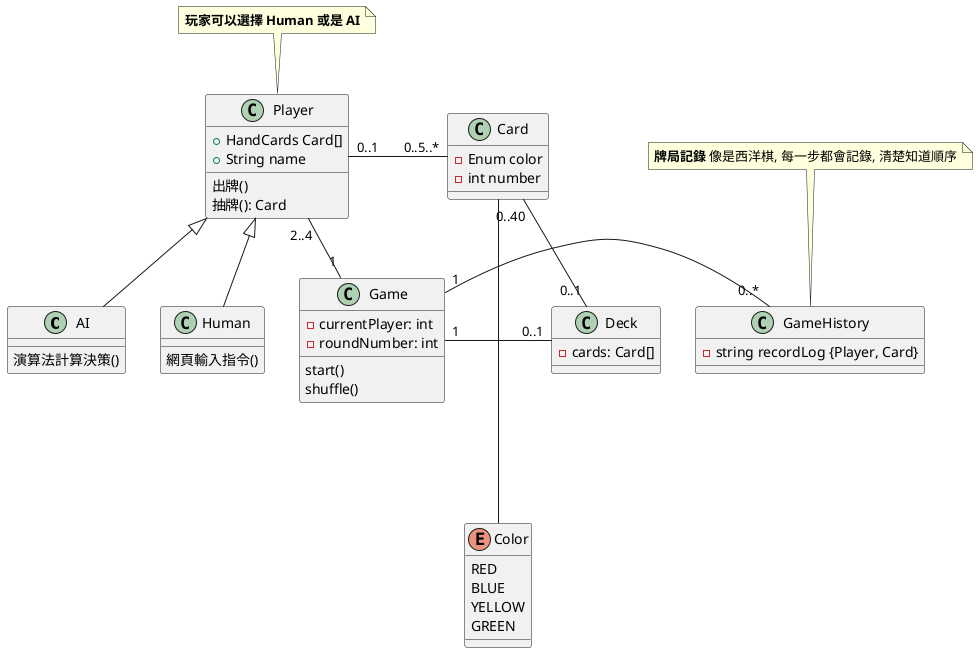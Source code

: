 @startuml

' Generalization 擴展       <|--  類別在層次結構中的特化
' Realization    實現       <|..  透過類別實現接口
' Composition    組合 構成   *--   沒有整體就沒有部分
' Aggregation    聚合       o--   部分可以獨立於整體而存在
' Association    關聯 依賴性 -->  物件使用另一個對象
' Dependency     依賴       ..>   一種較弱的依賴形式

class AI {
  演算法計算決策()
}

class Human {
  網頁輸入指令()
}

class Player {
  出牌()
  抽牌(): Card
  + HandCards Card[]
  + String name
}

note top of Player
  <b>玩家可以選擇 Human 或是 AI</b>
end note


Player <|-- AI
Player <|-- Human




class Game {
  - currentPlayer: int
  - roundNumber: int
  start()
  shuffle()
}

class Deck {
  - cards: Card[]
}

class Card {
  - Enum color
  - int number
}

class GameHistory {
  - string recordLog {Player, Card}
}

note top of GameHistory
  <b>牌局記錄</b> 像是西洋棋, 每一步都會記錄, 清楚知道順序
end note

Player "0..1" - "0..5..*" Card
Player "2..4" -- "1" Game
Card "0..40" - "0..1" Deck
Game "1" - "0..1" Deck
Game "1" - "0..*" GameHistory




enum Color {
  RED
  BLUE
  YELLOW
  GREEN
}

Card ---- Color

@enduml